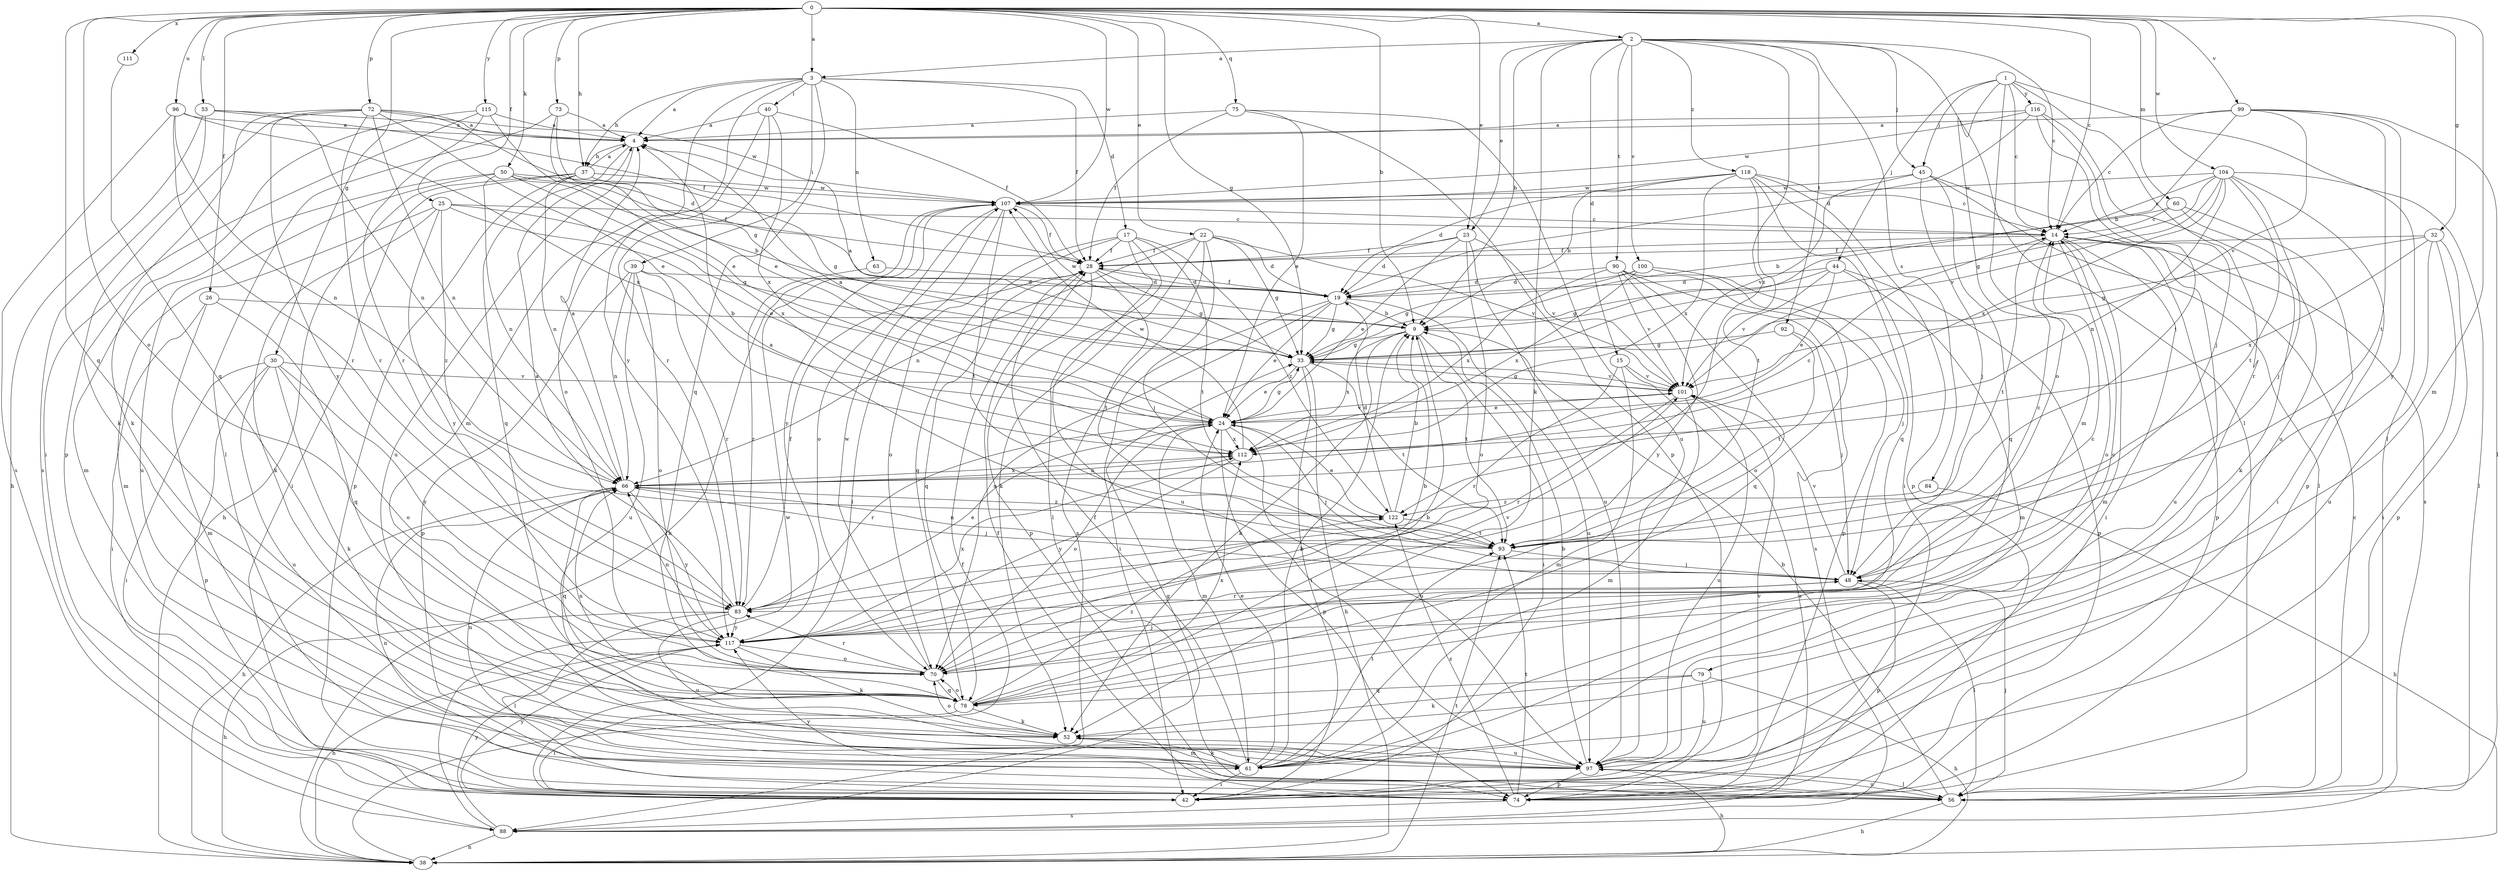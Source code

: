strict digraph  {
0;
1;
2;
3;
4;
9;
14;
15;
17;
19;
22;
23;
24;
25;
26;
28;
30;
32;
33;
37;
38;
39;
40;
42;
44;
45;
48;
50;
52;
53;
56;
60;
61;
63;
66;
70;
72;
73;
74;
75;
78;
79;
83;
84;
88;
90;
92;
93;
96;
97;
99;
100;
101;
104;
107;
111;
112;
115;
116;
117;
118;
122;
0 -> 2  [label=a];
0 -> 3  [label=a];
0 -> 9  [label=b];
0 -> 14  [label=c];
0 -> 22  [label=e];
0 -> 23  [label=e];
0 -> 25  [label=f];
0 -> 26  [label=f];
0 -> 30  [label=g];
0 -> 32  [label=g];
0 -> 33  [label=g];
0 -> 37  [label=h];
0 -> 50  [label=k];
0 -> 53  [label=l];
0 -> 60  [label=m];
0 -> 61  [label=m];
0 -> 70  [label=o];
0 -> 72  [label=p];
0 -> 73  [label=p];
0 -> 75  [label=q];
0 -> 78  [label=q];
0 -> 96  [label=u];
0 -> 99  [label=v];
0 -> 104  [label=w];
0 -> 107  [label=w];
0 -> 111  [label=x];
0 -> 115  [label=y];
1 -> 14  [label=c];
1 -> 44  [label=j];
1 -> 45  [label=j];
1 -> 56  [label=l];
1 -> 61  [label=m];
1 -> 70  [label=o];
1 -> 79  [label=r];
1 -> 116  [label=y];
2 -> 3  [label=a];
2 -> 9  [label=b];
2 -> 14  [label=c];
2 -> 15  [label=d];
2 -> 23  [label=e];
2 -> 45  [label=j];
2 -> 52  [label=k];
2 -> 56  [label=l];
2 -> 84  [label=s];
2 -> 90  [label=t];
2 -> 92  [label=t];
2 -> 100  [label=v];
2 -> 118  [label=z];
2 -> 122  [label=z];
3 -> 4  [label=a];
3 -> 17  [label=d];
3 -> 28  [label=f];
3 -> 37  [label=h];
3 -> 39  [label=i];
3 -> 40  [label=i];
3 -> 61  [label=m];
3 -> 63  [label=n];
3 -> 78  [label=q];
3 -> 117  [label=y];
4 -> 37  [label=h];
4 -> 78  [label=q];
4 -> 97  [label=u];
9 -> 33  [label=g];
9 -> 42  [label=i];
9 -> 52  [label=k];
9 -> 93  [label=t];
9 -> 107  [label=w];
9 -> 112  [label=x];
14 -> 28  [label=f];
14 -> 42  [label=i];
14 -> 61  [label=m];
14 -> 70  [label=o];
14 -> 74  [label=p];
14 -> 93  [label=t];
14 -> 97  [label=u];
15 -> 61  [label=m];
15 -> 83  [label=r];
15 -> 88  [label=s];
15 -> 101  [label=v];
17 -> 28  [label=f];
17 -> 56  [label=l];
17 -> 70  [label=o];
17 -> 78  [label=q];
17 -> 93  [label=t];
17 -> 97  [label=u];
17 -> 122  [label=z];
19 -> 9  [label=b];
19 -> 24  [label=e];
19 -> 28  [label=f];
19 -> 33  [label=g];
19 -> 42  [label=i];
19 -> 70  [label=o];
19 -> 97  [label=u];
22 -> 19  [label=d];
22 -> 28  [label=f];
22 -> 33  [label=g];
22 -> 48  [label=j];
22 -> 52  [label=k];
22 -> 66  [label=n];
22 -> 88  [label=s];
22 -> 101  [label=v];
23 -> 19  [label=d];
23 -> 24  [label=e];
23 -> 28  [label=f];
23 -> 70  [label=o];
23 -> 97  [label=u];
23 -> 101  [label=v];
24 -> 4  [label=a];
24 -> 33  [label=g];
24 -> 48  [label=j];
24 -> 61  [label=m];
24 -> 70  [label=o];
24 -> 74  [label=p];
24 -> 83  [label=r];
24 -> 97  [label=u];
24 -> 101  [label=v];
24 -> 112  [label=x];
25 -> 14  [label=c];
25 -> 24  [label=e];
25 -> 33  [label=g];
25 -> 52  [label=k];
25 -> 61  [label=m];
25 -> 117  [label=y];
25 -> 122  [label=z];
26 -> 9  [label=b];
26 -> 42  [label=i];
26 -> 61  [label=m];
26 -> 78  [label=q];
28 -> 19  [label=d];
28 -> 33  [label=g];
28 -> 74  [label=p];
28 -> 78  [label=q];
28 -> 93  [label=t];
30 -> 42  [label=i];
30 -> 52  [label=k];
30 -> 70  [label=o];
30 -> 74  [label=p];
30 -> 97  [label=u];
30 -> 101  [label=v];
30 -> 117  [label=y];
32 -> 28  [label=f];
32 -> 33  [label=g];
32 -> 42  [label=i];
32 -> 74  [label=p];
32 -> 97  [label=u];
32 -> 112  [label=x];
33 -> 4  [label=a];
33 -> 24  [label=e];
33 -> 38  [label=h];
33 -> 42  [label=i];
33 -> 93  [label=t];
33 -> 101  [label=v];
37 -> 4  [label=a];
37 -> 33  [label=g];
37 -> 38  [label=h];
37 -> 42  [label=i];
37 -> 66  [label=n];
37 -> 74  [label=p];
37 -> 107  [label=w];
38 -> 28  [label=f];
38 -> 93  [label=t];
39 -> 19  [label=d];
39 -> 66  [label=n];
39 -> 70  [label=o];
39 -> 74  [label=p];
39 -> 83  [label=r];
39 -> 97  [label=u];
40 -> 4  [label=a];
40 -> 28  [label=f];
40 -> 70  [label=o];
40 -> 83  [label=r];
40 -> 112  [label=x];
42 -> 101  [label=v];
42 -> 117  [label=y];
44 -> 19  [label=d];
44 -> 24  [label=e];
44 -> 33  [label=g];
44 -> 61  [label=m];
44 -> 74  [label=p];
44 -> 101  [label=v];
45 -> 48  [label=j];
45 -> 56  [label=l];
45 -> 78  [label=q];
45 -> 88  [label=s];
45 -> 101  [label=v];
45 -> 107  [label=w];
48 -> 14  [label=c];
48 -> 56  [label=l];
48 -> 74  [label=p];
48 -> 83  [label=r];
48 -> 101  [label=v];
50 -> 9  [label=b];
50 -> 28  [label=f];
50 -> 61  [label=m];
50 -> 66  [label=n];
50 -> 97  [label=u];
50 -> 107  [label=w];
50 -> 112  [label=x];
52 -> 61  [label=m];
52 -> 70  [label=o];
52 -> 97  [label=u];
53 -> 4  [label=a];
53 -> 28  [label=f];
53 -> 38  [label=h];
53 -> 66  [label=n];
53 -> 88  [label=s];
56 -> 9  [label=b];
56 -> 14  [label=c];
56 -> 38  [label=h];
56 -> 48  [label=j];
56 -> 66  [label=n];
56 -> 97  [label=u];
56 -> 117  [label=y];
60 -> 9  [label=b];
60 -> 14  [label=c];
60 -> 42  [label=i];
60 -> 52  [label=k];
61 -> 9  [label=b];
61 -> 24  [label=e];
61 -> 28  [label=f];
61 -> 42  [label=i];
61 -> 52  [label=k];
61 -> 66  [label=n];
61 -> 93  [label=t];
63 -> 19  [label=d];
63 -> 83  [label=r];
66 -> 4  [label=a];
66 -> 14  [label=c];
66 -> 38  [label=h];
66 -> 48  [label=j];
66 -> 78  [label=q];
66 -> 112  [label=x];
66 -> 117  [label=y];
66 -> 122  [label=z];
70 -> 14  [label=c];
70 -> 48  [label=j];
70 -> 78  [label=q];
70 -> 83  [label=r];
70 -> 107  [label=w];
72 -> 4  [label=a];
72 -> 19  [label=d];
72 -> 24  [label=e];
72 -> 52  [label=k];
72 -> 66  [label=n];
72 -> 74  [label=p];
72 -> 83  [label=r];
72 -> 107  [label=w];
72 -> 117  [label=y];
73 -> 4  [label=a];
73 -> 24  [label=e];
73 -> 33  [label=g];
73 -> 56  [label=l];
74 -> 28  [label=f];
74 -> 88  [label=s];
74 -> 93  [label=t];
74 -> 122  [label=z];
75 -> 4  [label=a];
75 -> 24  [label=e];
75 -> 28  [label=f];
75 -> 74  [label=p];
75 -> 97  [label=u];
78 -> 9  [label=b];
78 -> 42  [label=i];
78 -> 52  [label=k];
78 -> 66  [label=n];
78 -> 70  [label=o];
78 -> 112  [label=x];
78 -> 122  [label=z];
79 -> 38  [label=h];
79 -> 52  [label=k];
79 -> 78  [label=q];
79 -> 97  [label=u];
83 -> 4  [label=a];
83 -> 24  [label=e];
83 -> 28  [label=f];
83 -> 38  [label=h];
83 -> 56  [label=l];
83 -> 97  [label=u];
83 -> 117  [label=y];
84 -> 38  [label=h];
84 -> 122  [label=z];
88 -> 33  [label=g];
88 -> 38  [label=h];
88 -> 107  [label=w];
88 -> 117  [label=y];
90 -> 19  [label=d];
90 -> 70  [label=o];
90 -> 74  [label=p];
90 -> 88  [label=s];
90 -> 101  [label=v];
90 -> 112  [label=x];
90 -> 117  [label=y];
92 -> 33  [label=g];
92 -> 48  [label=j];
92 -> 93  [label=t];
93 -> 4  [label=a];
93 -> 48  [label=j];
93 -> 66  [label=n];
96 -> 4  [label=a];
96 -> 66  [label=n];
96 -> 83  [label=r];
96 -> 88  [label=s];
96 -> 112  [label=x];
97 -> 9  [label=b];
97 -> 38  [label=h];
97 -> 56  [label=l];
97 -> 74  [label=p];
99 -> 4  [label=a];
99 -> 9  [label=b];
99 -> 14  [label=c];
99 -> 56  [label=l];
99 -> 93  [label=t];
99 -> 101  [label=v];
99 -> 117  [label=y];
100 -> 19  [label=d];
100 -> 33  [label=g];
100 -> 48  [label=j];
100 -> 78  [label=q];
100 -> 112  [label=x];
101 -> 24  [label=e];
101 -> 33  [label=g];
101 -> 61  [label=m];
101 -> 83  [label=r];
101 -> 97  [label=u];
104 -> 14  [label=c];
104 -> 33  [label=g];
104 -> 48  [label=j];
104 -> 56  [label=l];
104 -> 66  [label=n];
104 -> 74  [label=p];
104 -> 93  [label=t];
104 -> 101  [label=v];
104 -> 107  [label=w];
104 -> 112  [label=x];
107 -> 14  [label=c];
107 -> 28  [label=f];
107 -> 38  [label=h];
107 -> 42  [label=i];
107 -> 70  [label=o];
107 -> 93  [label=t];
107 -> 117  [label=y];
111 -> 78  [label=q];
112 -> 66  [label=n];
112 -> 107  [label=w];
112 -> 117  [label=y];
115 -> 4  [label=a];
115 -> 24  [label=e];
115 -> 42  [label=i];
115 -> 52  [label=k];
115 -> 83  [label=r];
116 -> 4  [label=a];
116 -> 19  [label=d];
116 -> 48  [label=j];
116 -> 93  [label=t];
116 -> 97  [label=u];
116 -> 107  [label=w];
117 -> 9  [label=b];
117 -> 14  [label=c];
117 -> 38  [label=h];
117 -> 52  [label=k];
117 -> 66  [label=n];
117 -> 70  [label=o];
117 -> 101  [label=v];
117 -> 112  [label=x];
118 -> 9  [label=b];
118 -> 14  [label=c];
118 -> 19  [label=d];
118 -> 42  [label=i];
118 -> 74  [label=p];
118 -> 78  [label=q];
118 -> 93  [label=t];
118 -> 107  [label=w];
118 -> 112  [label=x];
122 -> 9  [label=b];
122 -> 19  [label=d];
122 -> 24  [label=e];
122 -> 93  [label=t];
}
